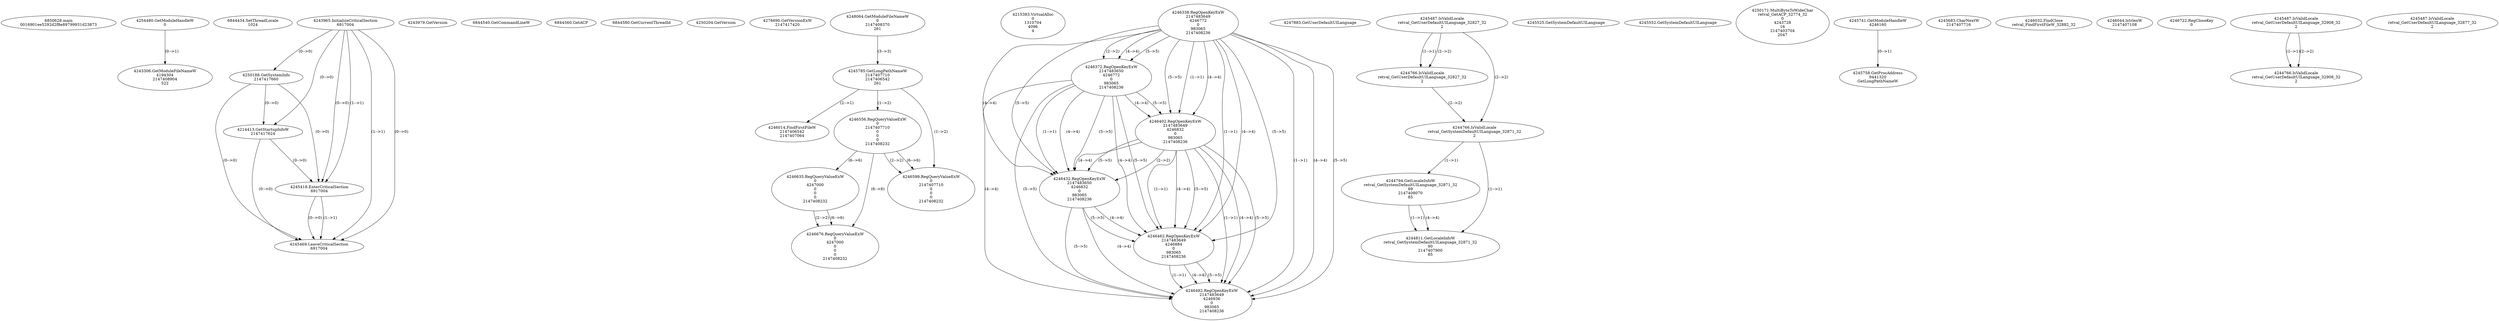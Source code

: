 // Global SCDG with merge call
digraph {
	0 [label="6850628.main
0016901ee5292d2f8e89799931d23873"]
	1 [label="4254480.GetModuleHandleW
0"]
	2 [label="6844434.SetThreadLocale
1024"]
	3 [label="4243965.InitializeCriticalSection
6917004"]
	4 [label="4243979.GetVersion
"]
	5 [label="4250188.GetSystemInfo
2147417660"]
	3 -> 5 [label="(0-->0)"]
	6 [label="6844540.GetCommandLineW
"]
	7 [label="4214413.GetStartupInfoW
2147417624"]
	3 -> 7 [label="(0-->0)"]
	5 -> 7 [label="(0-->0)"]
	8 [label="6844560.GetACP
"]
	9 [label="6844580.GetCurrentThreadId
"]
	10 [label="4250204.GetVersion
"]
	11 [label="4276690.GetVersionExW
2147417420"]
	12 [label="4243306.GetModuleFileNameW
4194304
2147408904
522"]
	1 -> 12 [label="(0-->1)"]
	13 [label="4248064.GetModuleFileNameW
0
2147408370
261"]
	14 [label="4215383.VirtualAlloc
0
1310704
4096
4"]
	15 [label="4246338.RegOpenKeyExW
2147483649
4246772
0
983065
2147408236"]
	16 [label="4246372.RegOpenKeyExW
2147483650
4246772
0
983065
2147408236"]
	15 -> 16 [label="(2-->2)"]
	15 -> 16 [label="(4-->4)"]
	15 -> 16 [label="(5-->5)"]
	17 [label="4246402.RegOpenKeyExW
2147483649
4246832
0
983065
2147408236"]
	15 -> 17 [label="(1-->1)"]
	15 -> 17 [label="(4-->4)"]
	16 -> 17 [label="(4-->4)"]
	15 -> 17 [label="(5-->5)"]
	16 -> 17 [label="(5-->5)"]
	18 [label="4246432.RegOpenKeyExW
2147483650
4246832
0
983065
2147408236"]
	16 -> 18 [label="(1-->1)"]
	17 -> 18 [label="(2-->2)"]
	15 -> 18 [label="(4-->4)"]
	16 -> 18 [label="(4-->4)"]
	17 -> 18 [label="(4-->4)"]
	15 -> 18 [label="(5-->5)"]
	16 -> 18 [label="(5-->5)"]
	17 -> 18 [label="(5-->5)"]
	19 [label="4246462.RegOpenKeyExW
2147483649
4246884
0
983065
2147408236"]
	15 -> 19 [label="(1-->1)"]
	17 -> 19 [label="(1-->1)"]
	15 -> 19 [label="(4-->4)"]
	16 -> 19 [label="(4-->4)"]
	17 -> 19 [label="(4-->4)"]
	18 -> 19 [label="(4-->4)"]
	15 -> 19 [label="(5-->5)"]
	16 -> 19 [label="(5-->5)"]
	17 -> 19 [label="(5-->5)"]
	18 -> 19 [label="(5-->5)"]
	20 [label="4246492.RegOpenKeyExW
2147483649
4246936
0
983065
2147408236"]
	15 -> 20 [label="(1-->1)"]
	17 -> 20 [label="(1-->1)"]
	19 -> 20 [label="(1-->1)"]
	15 -> 20 [label="(4-->4)"]
	16 -> 20 [label="(4-->4)"]
	17 -> 20 [label="(4-->4)"]
	18 -> 20 [label="(4-->4)"]
	19 -> 20 [label="(4-->4)"]
	15 -> 20 [label="(5-->5)"]
	16 -> 20 [label="(5-->5)"]
	17 -> 20 [label="(5-->5)"]
	18 -> 20 [label="(5-->5)"]
	19 -> 20 [label="(5-->5)"]
	21 [label="4247883.GetUserDefaultUILanguage
"]
	22 [label="4245418.EnterCriticalSection
6917004"]
	3 -> 22 [label="(1-->1)"]
	3 -> 22 [label="(0-->0)"]
	5 -> 22 [label="(0-->0)"]
	7 -> 22 [label="(0-->0)"]
	23 [label="4245469.LeaveCriticalSection
6917004"]
	3 -> 23 [label="(1-->1)"]
	22 -> 23 [label="(1-->1)"]
	3 -> 23 [label="(0-->0)"]
	5 -> 23 [label="(0-->0)"]
	7 -> 23 [label="(0-->0)"]
	22 -> 23 [label="(0-->0)"]
	24 [label="4245487.IsValidLocale
retval_GetUserDefaultUILanguage_32827_32
2"]
	25 [label="4244766.IsValidLocale
retval_GetUserDefaultUILanguage_32827_32
2"]
	24 -> 25 [label="(1-->1)"]
	24 -> 25 [label="(2-->2)"]
	26 [label="4245525.GetSystemDefaultUILanguage
"]
	27 [label="4245552.GetSystemDefaultUILanguage
"]
	28 [label="4244766.IsValidLocale
retval_GetSystemDefaultUILanguage_32871_32
2"]
	24 -> 28 [label="(2-->2)"]
	25 -> 28 [label="(2-->2)"]
	29 [label="4244794.GetLocaleInfoW
retval_GetSystemDefaultUILanguage_32871_32
89
2147408070
85"]
	28 -> 29 [label="(1-->1)"]
	30 [label="4244811.GetLocaleInfoW
retval_GetSystemDefaultUILanguage_32871_32
90
2147407900
85"]
	28 -> 30 [label="(1-->1)"]
	29 -> 30 [label="(1-->1)"]
	29 -> 30 [label="(4-->4)"]
	31 [label="4250171.MultiByteToWideChar
retval_GetACP_32774_32
0
4243728
16
2147403704
2047"]
	32 [label="4245741.GetModuleHandleW
4246160"]
	33 [label="4245758.GetProcAddress
9441320
GetLongPathNameW"]
	32 -> 33 [label="(0-->1)"]
	34 [label="4245785.GetLongPathNameW
2147407710
2147406542
261"]
	13 -> 34 [label="(3-->3)"]
	35 [label="4245683.CharNextW
2147407716"]
	36 [label="4246014.FindFirstFileW
2147406542
2147407064"]
	34 -> 36 [label="(2-->1)"]
	37 [label="4246032.FindClose
retval_FindFirstFileW_32882_32"]
	38 [label="4246044.lstrlenW
2147407108"]
	39 [label="4246556.RegQueryValueExW
0
2147407710
0
0
0
2147408232"]
	34 -> 39 [label="(1-->2)"]
	40 [label="4246635.RegQueryValueExW
0
4247000
0
0
0
2147408232"]
	39 -> 40 [label="(6-->6)"]
	41 [label="4246676.RegQueryValueExW
0
4247000
0
0
0
2147408232"]
	40 -> 41 [label="(2-->2)"]
	39 -> 41 [label="(6-->6)"]
	40 -> 41 [label="(6-->6)"]
	42 [label="4246722.RegCloseKey
0"]
	43 [label="4246599.RegQueryValueExW
0
2147407710
0
0
0
2147408232"]
	34 -> 43 [label="(1-->2)"]
	39 -> 43 [label="(2-->2)"]
	39 -> 43 [label="(6-->6)"]
	44 [label="4245487.IsValidLocale
retval_GetUserDefaultUILanguage_32908_32
2"]
	45 [label="4244766.IsValidLocale
retval_GetUserDefaultUILanguage_32908_32
2"]
	44 -> 45 [label="(1-->1)"]
	44 -> 45 [label="(2-->2)"]
	46 [label="4245487.IsValidLocale
retval_GetUserDefaultUILanguage_32877_32
2"]
}
